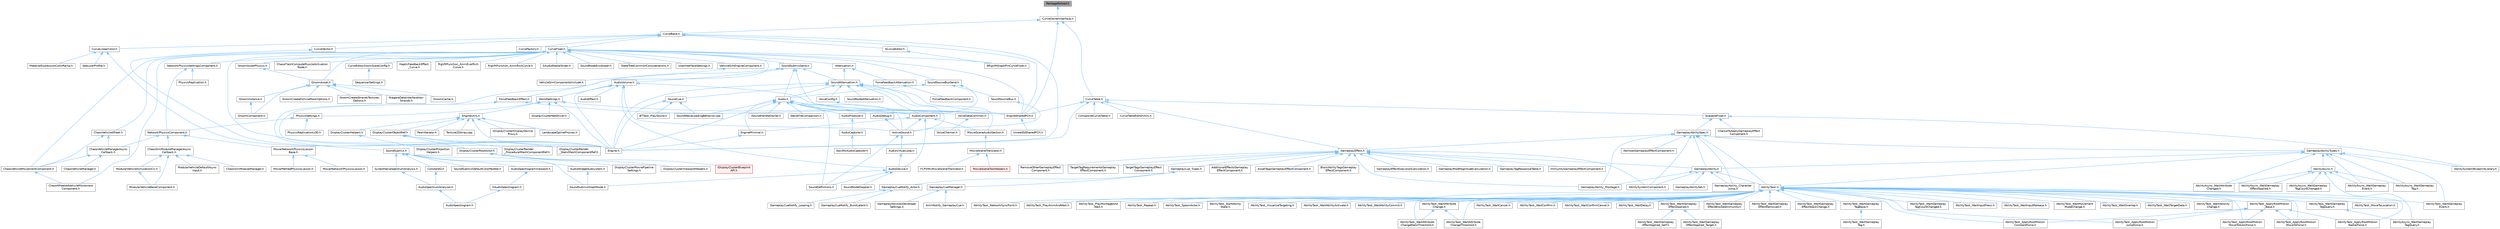 digraph "PackageReload.h"
{
 // INTERACTIVE_SVG=YES
 // LATEX_PDF_SIZE
  bgcolor="transparent";
  edge [fontname=Helvetica,fontsize=10,labelfontname=Helvetica,labelfontsize=10];
  node [fontname=Helvetica,fontsize=10,shape=box,height=0.2,width=0.4];
  Node1 [id="Node000001",label="PackageReload.h",height=0.2,width=0.4,color="gray40", fillcolor="grey60", style="filled", fontcolor="black",tooltip=" "];
  Node1 -> Node2 [id="edge1_Node000001_Node000002",dir="back",color="steelblue1",style="solid",tooltip=" "];
  Node2 [id="Node000002",label="CurveOwnerInterface.h",height=0.2,width=0.4,color="grey40", fillcolor="white", style="filled",URL="$d1/d9a/CurveOwnerInterface_8h.html",tooltip=" "];
  Node2 -> Node3 [id="edge2_Node000002_Node000003",dir="back",color="steelblue1",style="solid",tooltip=" "];
  Node3 [id="Node000003",label="CurveBase.h",height=0.2,width=0.4,color="grey40", fillcolor="white", style="filled",URL="$d0/d66/CurveBase_8h.html",tooltip=" "];
  Node3 -> Node4 [id="edge3_Node000003_Node000004",dir="back",color="steelblue1",style="solid",tooltip=" "];
  Node4 [id="Node000004",label="CurveFactory.h",height=0.2,width=0.4,color="grey40", fillcolor="white", style="filled",URL="$dd/dcf/CurveFactory_8h.html",tooltip=" "];
  Node3 -> Node5 [id="edge4_Node000003_Node000005",dir="back",color="steelblue1",style="solid",tooltip=" "];
  Node5 [id="Node000005",label="CurveFloat.h",height=0.2,width=0.4,color="grey40", fillcolor="white", style="filled",URL="$d4/d92/CurveFloat_8h.html",tooltip=" "];
  Node5 -> Node6 [id="edge5_Node000005_Node000006",dir="back",color="steelblue1",style="solid",tooltip=" "];
  Node6 [id="Node000006",label="Attenuation.h",height=0.2,width=0.4,color="grey40", fillcolor="white", style="filled",URL="$d3/d18/Attenuation_8h.html",tooltip=" "];
  Node6 -> Node7 [id="edge6_Node000006_Node000007",dir="back",color="steelblue1",style="solid",tooltip=" "];
  Node7 [id="Node000007",label="ForceFeedbackAttenuation.h",height=0.2,width=0.4,color="grey40", fillcolor="white", style="filled",URL="$db/dd6/ForceFeedbackAttenuation_8h.html",tooltip=" "];
  Node7 -> Node8 [id="edge7_Node000007_Node000008",dir="back",color="steelblue1",style="solid",tooltip=" "];
  Node8 [id="Node000008",label="ForceFeedbackComponent.h",height=0.2,width=0.4,color="grey40", fillcolor="white", style="filled",URL="$d2/db8/ForceFeedbackComponent_8h.html",tooltip=" "];
  Node6 -> Node9 [id="edge8_Node000006_Node000009",dir="back",color="steelblue1",style="solid",tooltip=" "];
  Node9 [id="Node000009",label="SoundAttenuation.h",height=0.2,width=0.4,color="grey40", fillcolor="white", style="filled",URL="$da/dec/SoundAttenuation_8h.html",tooltip=" "];
  Node9 -> Node10 [id="edge9_Node000009_Node000010",dir="back",color="steelblue1",style="solid",tooltip=" "];
  Node10 [id="Node000010",label="ActiveSound.h",height=0.2,width=0.4,color="grey40", fillcolor="white", style="filled",URL="$dc/d95/ActiveSound_8h.html",tooltip=" "];
  Node10 -> Node11 [id="edge10_Node000010_Node000011",dir="back",color="steelblue1",style="solid",tooltip=" "];
  Node11 [id="Node000011",label="AudioVirtualLoop.h",height=0.2,width=0.4,color="grey40", fillcolor="white", style="filled",URL="$d5/dde/AudioVirtualLoop_8h.html",tooltip=" "];
  Node11 -> Node12 [id="edge11_Node000011_Node000012",dir="back",color="steelblue1",style="solid",tooltip=" "];
  Node12 [id="Node000012",label="AudioDevice.h",height=0.2,width=0.4,color="grey40", fillcolor="white", style="filled",URL="$d7/ddb/AudioDevice_8h.html",tooltip=" "];
  Node12 -> Node13 [id="edge12_Node000012_Node000013",dir="back",color="steelblue1",style="solid",tooltip=" "];
  Node13 [id="Node000013",label="SoundDefinitions.h",height=0.2,width=0.4,color="grey40", fillcolor="white", style="filled",URL="$d4/da9/SoundDefinitions_8h.html",tooltip=" "];
  Node12 -> Node14 [id="edge13_Node000012_Node000014",dir="back",color="steelblue1",style="solid",tooltip=" "];
  Node14 [id="Node000014",label="SoundNodeDoppler.h",height=0.2,width=0.4,color="grey40", fillcolor="white", style="filled",URL="$d1/d51/SoundNodeDoppler_8h.html",tooltip=" "];
  Node12 -> Node15 [id="edge14_Node000012_Node000015",dir="back",color="steelblue1",style="solid",tooltip=" "];
  Node15 [id="Node000015",label="SoundSubmixGraphNode.h",height=0.2,width=0.4,color="grey40", fillcolor="white", style="filled",URL="$d5/d09/SoundSubmixGraphNode_8h.html",tooltip=" "];
  Node10 -> Node13 [id="edge15_Node000010_Node000013",dir="back",color="steelblue1",style="solid",tooltip=" "];
  Node9 -> Node16 [id="edge16_Node000009_Node000016",dir="back",color="steelblue1",style="solid",tooltip=" "];
  Node16 [id="Node000016",label="Audio.h",height=0.2,width=0.4,color="grey40", fillcolor="white", style="filled",URL="$d8/daa/Audio_8h.html",tooltip=" "];
  Node16 -> Node10 [id="edge17_Node000016_Node000010",dir="back",color="steelblue1",style="solid",tooltip=" "];
  Node16 -> Node17 [id="edge18_Node000016_Node000017",dir="back",color="steelblue1",style="solid",tooltip=" "];
  Node17 [id="Node000017",label="AudioComponent.h",height=0.2,width=0.4,color="grey40", fillcolor="white", style="filled",URL="$d6/d67/AudioComponent_8h.html",tooltip=" "];
  Node17 -> Node10 [id="edge19_Node000017_Node000010",dir="back",color="steelblue1",style="solid",tooltip=" "];
  Node17 -> Node12 [id="edge20_Node000017_Node000012",dir="back",color="steelblue1",style="solid",tooltip=" "];
  Node17 -> Node18 [id="edge21_Node000017_Node000018",dir="back",color="steelblue1",style="solid",tooltip=" "];
  Node18 [id="Node000018",label="EngineMinimal.h",height=0.2,width=0.4,color="grey40", fillcolor="white", style="filled",URL="$d0/d2c/EngineMinimal_8h.html",tooltip=" "];
  Node18 -> Node19 [id="edge22_Node000018_Node000019",dir="back",color="steelblue1",style="solid",tooltip=" "];
  Node19 [id="Node000019",label="Engine.h",height=0.2,width=0.4,color="grey40", fillcolor="white", style="filled",URL="$d1/d34/Public_2Engine_8h.html",tooltip=" "];
  Node17 -> Node20 [id="edge23_Node000017_Node000020",dir="back",color="steelblue1",style="solid",tooltip=" "];
  Node20 [id="Node000020",label="MovieSceneAudioSection.h",height=0.2,width=0.4,color="grey40", fillcolor="white", style="filled",URL="$da/d5f/MovieSceneAudioSection_8h.html",tooltip=" "];
  Node20 -> Node21 [id="edge24_Node000020_Node000021",dir="back",color="steelblue1",style="solid",tooltip=" "];
  Node21 [id="Node000021",label="MovieSceneTranslator.h",height=0.2,width=0.4,color="grey40", fillcolor="white", style="filled",URL="$d2/d49/MovieSceneTranslator_8h.html",tooltip=" "];
  Node21 -> Node22 [id="edge25_Node000021_Node000022",dir="back",color="steelblue1",style="solid",tooltip=" "];
  Node22 [id="Node000022",label="FCPXMLMovieSceneTranslator.h",height=0.2,width=0.4,color="grey40", fillcolor="white", style="filled",URL="$d2/d93/FCPXMLMovieSceneTranslator_8h.html",tooltip=" "];
  Node21 -> Node23 [id="edge26_Node000021_Node000023",dir="back",color="steelblue1",style="solid",tooltip=" "];
  Node23 [id="Node000023",label="MovieSceneToolHelpers.h",height=0.2,width=0.4,color="red", fillcolor="#FFF0F0", style="filled",URL="$d4/d0e/MovieSceneToolHelpers_8h.html",tooltip=" "];
  Node16 -> Node28 [id="edge27_Node000016_Node000028",dir="back",color="steelblue1",style="solid",tooltip=" "];
  Node28 [id="Node000028",label="AudioDebug.h",height=0.2,width=0.4,color="grey40", fillcolor="white", style="filled",URL="$d2/dbd/AudioDebug_8h.html",tooltip=" "];
  Node28 -> Node10 [id="edge28_Node000028_Node000010",dir="back",color="steelblue1",style="solid",tooltip=" "];
  Node16 -> Node29 [id="edge29_Node000016_Node000029",dir="back",color="steelblue1",style="solid",tooltip=" "];
  Node29 [id="Node000029",label="AudioProducer.h",height=0.2,width=0.4,color="grey40", fillcolor="white", style="filled",URL="$d5/d00/AudioProducer_8h.html",tooltip=" "];
  Node29 -> Node30 [id="edge30_Node000029_Node000030",dir="back",color="steelblue1",style="solid",tooltip=" "];
  Node30 [id="Node000030",label="AudioCapturer.h",height=0.2,width=0.4,color="grey40", fillcolor="white", style="filled",URL="$db/dac/AudioCapturer_8h.html",tooltip=" "];
  Node30 -> Node31 [id="edge31_Node000030_Node000031",dir="back",color="steelblue1",style="solid",tooltip=" "];
  Node31 [id="Node000031",label="EpicRtcAudioCapturer.h",height=0.2,width=0.4,color="grey40", fillcolor="white", style="filled",URL="$dd/dbf/EpicRtcAudioCapturer_8h.html",tooltip=" "];
  Node16 -> Node19 [id="edge32_Node000016_Node000019",dir="back",color="steelblue1",style="solid",tooltip=" "];
  Node16 -> Node18 [id="edge33_Node000016_Node000018",dir="back",color="steelblue1",style="solid",tooltip=" "];
  Node16 -> Node32 [id="edge34_Node000016_Node000032",dir="back",color="steelblue1",style="solid",tooltip=" "];
  Node32 [id="Node000032",label="EngineSharedPCH.h",height=0.2,width=0.4,color="grey40", fillcolor="white", style="filled",URL="$dc/dbb/EngineSharedPCH_8h.html",tooltip=" "];
  Node32 -> Node33 [id="edge35_Node000032_Node000033",dir="back",color="steelblue1",style="solid",tooltip=" "];
  Node33 [id="Node000033",label="UnrealEdSharedPCH.h",height=0.2,width=0.4,color="grey40", fillcolor="white", style="filled",URL="$d1/de6/UnrealEdSharedPCH_8h.html",tooltip=" "];
  Node16 -> Node34 [id="edge36_Node000016_Node000034",dir="back",color="steelblue1",style="solid",tooltip=" "];
  Node34 [id="Node000034",label="ISoundHandleOwner.h",height=0.2,width=0.4,color="grey40", fillcolor="white", style="filled",URL="$d5/db5/ISoundHandleOwner_8h.html",tooltip=" "];
  Node16 -> Node13 [id="edge37_Node000016_Node000013",dir="back",color="steelblue1",style="solid",tooltip=" "];
  Node16 -> Node35 [id="edge38_Node000016_Node000035",dir="back",color="steelblue1",style="solid",tooltip=" "];
  Node35 [id="Node000035",label="SoundWaveLoadingBehavior.cpp",height=0.2,width=0.4,color="grey40", fillcolor="white", style="filled",URL="$d7/d95/SoundWaveLoadingBehavior_8cpp.html",tooltip=" "];
  Node16 -> Node36 [id="edge39_Node000016_Node000036",dir="back",color="steelblue1",style="solid",tooltip=" "];
  Node36 [id="Node000036",label="WaveFileComparison.h",height=0.2,width=0.4,color="grey40", fillcolor="white", style="filled",URL="$d7/dcb/WaveFileComparison_8h.html",tooltip=" "];
  Node9 -> Node17 [id="edge40_Node000009_Node000017",dir="back",color="steelblue1",style="solid",tooltip=" "];
  Node9 -> Node19 [id="edge41_Node000009_Node000019",dir="back",color="steelblue1",style="solid",tooltip=" "];
  Node9 -> Node32 [id="edge42_Node000009_Node000032",dir="back",color="steelblue1",style="solid",tooltip=" "];
  Node9 -> Node20 [id="edge43_Node000009_Node000020",dir="back",color="steelblue1",style="solid",tooltip=" "];
  Node9 -> Node37 [id="edge44_Node000009_Node000037",dir="back",color="steelblue1",style="solid",tooltip=" "];
  Node37 [id="Node000037",label="SoundCue.h",height=0.2,width=0.4,color="grey40", fillcolor="white", style="filled",URL="$d8/d0b/SoundCue_8h.html",tooltip=" "];
  Node37 -> Node38 [id="edge45_Node000037_Node000038",dir="back",color="steelblue1",style="solid",tooltip=" "];
  Node38 [id="Node000038",label="BTTask_PlaySound.h",height=0.2,width=0.4,color="grey40", fillcolor="white", style="filled",URL="$d8/d54/BTTask__PlaySound_8h.html",tooltip=" "];
  Node37 -> Node19 [id="edge46_Node000037_Node000019",dir="back",color="steelblue1",style="solid",tooltip=" "];
  Node37 -> Node35 [id="edge47_Node000037_Node000035",dir="back",color="steelblue1",style="solid",tooltip=" "];
  Node9 -> Node39 [id="edge48_Node000009_Node000039",dir="back",color="steelblue1",style="solid",tooltip=" "];
  Node39 [id="Node000039",label="SoundNodeAttenuation.h",height=0.2,width=0.4,color="grey40", fillcolor="white", style="filled",URL="$d0/d9d/SoundNodeAttenuation_8h.html",tooltip=" "];
  Node9 -> Node40 [id="edge49_Node000009_Node000040",dir="back",color="steelblue1",style="solid",tooltip=" "];
  Node40 [id="Node000040",label="VoiceConfig.h",height=0.2,width=0.4,color="grey40", fillcolor="white", style="filled",URL="$d4/dbb/VoiceConfig_8h.html",tooltip=" "];
  Node40 -> Node41 [id="edge50_Node000040_Node000041",dir="back",color="steelblue1",style="solid",tooltip=" "];
  Node41 [id="Node000041",label="VoiceDataCommon.h",height=0.2,width=0.4,color="grey40", fillcolor="white", style="filled",URL="$d0/d91/VoiceDataCommon_8h.html",tooltip=" "];
  Node41 -> Node42 [id="edge51_Node000041_Node000042",dir="back",color="steelblue1",style="solid",tooltip=" "];
  Node42 [id="Node000042",label="VoiceChannel.h",height=0.2,width=0.4,color="grey40", fillcolor="white", style="filled",URL="$d0/da3/VoiceChannel_8h.html",tooltip=" "];
  Node5 -> Node43 [id="edge52_Node000005_Node000043",dir="back",color="steelblue1",style="solid",tooltip=" "];
  Node43 [id="Node000043",label="ChaosFleshComputeMuscleActivation\lNode.h",height=0.2,width=0.4,color="grey40", fillcolor="white", style="filled",URL="$d2/d03/ChaosFleshComputeMuscleActivationNode_8h.html",tooltip=" "];
  Node5 -> Node44 [id="edge53_Node000005_Node000044",dir="back",color="steelblue1",style="solid",tooltip=" "];
  Node44 [id="Node000044",label="ChaosVehicleMovementComponent.h",height=0.2,width=0.4,color="grey40", fillcolor="white", style="filled",URL="$dc/dfc/ChaosVehicleMovementComponent_8h.html",tooltip=" "];
  Node44 -> Node45 [id="edge54_Node000044_Node000045",dir="back",color="steelblue1",style="solid",tooltip=" "];
  Node45 [id="Node000045",label="ChaosWheeledVehicleMovement\lComponent.h",height=0.2,width=0.4,color="grey40", fillcolor="white", style="filled",URL="$dc/d77/ChaosWheeledVehicleMovementComponent_8h.html",tooltip=" "];
  Node5 -> Node46 [id="edge55_Node000005_Node000046",dir="back",color="steelblue1",style="solid",tooltip=" "];
  Node46 [id="Node000046",label="ChaosVehicleWheel.h",height=0.2,width=0.4,color="grey40", fillcolor="white", style="filled",URL="$d6/d06/ChaosVehicleWheel_8h.html",tooltip=" "];
  Node46 -> Node47 [id="edge56_Node000046_Node000047",dir="back",color="steelblue1",style="solid",tooltip=" "];
  Node47 [id="Node000047",label="ChaosVehicleManagerAsync\lCallback.h",height=0.2,width=0.4,color="grey40", fillcolor="white", style="filled",URL="$d4/dea/ChaosVehicleManagerAsyncCallback_8h.html",tooltip=" "];
  Node47 -> Node48 [id="edge57_Node000047_Node000048",dir="back",color="steelblue1",style="solid",tooltip=" "];
  Node48 [id="Node000048",label="ChaosVehicleManager.h",height=0.2,width=0.4,color="grey40", fillcolor="white", style="filled",URL="$d3/d70/ChaosVehicleManager_8h.html",tooltip=" "];
  Node47 -> Node44 [id="edge58_Node000047_Node000044",dir="back",color="steelblue1",style="solid",tooltip=" "];
  Node46 -> Node44 [id="edge59_Node000046_Node000044",dir="back",color="steelblue1",style="solid",tooltip=" "];
  Node5 -> Node45 [id="edge60_Node000005_Node000045",dir="back",color="steelblue1",style="solid",tooltip=" "];
  Node5 -> Node49 [id="edge61_Node000005_Node000049",dir="back",color="steelblue1",style="solid",tooltip=" "];
  Node49 [id="Node000049",label="CurveEditorZoomScaleConfig.h",height=0.2,width=0.4,color="grey40", fillcolor="white", style="filled",URL="$de/de1/CurveEditorZoomScaleConfig_8h.html",tooltip=" "];
  Node49 -> Node50 [id="edge62_Node000049_Node000050",dir="back",color="steelblue1",style="solid",tooltip=" "];
  Node50 [id="Node000050",label="SequencerSettings.h",height=0.2,width=0.4,color="grey40", fillcolor="white", style="filled",URL="$d1/d46/SequencerSettings_8h.html",tooltip=" "];
  Node5 -> Node19 [id="edge63_Node000005_Node000019",dir="back",color="steelblue1",style="solid",tooltip=" "];
  Node5 -> Node32 [id="edge64_Node000005_Node000032",dir="back",color="steelblue1",style="solid",tooltip=" "];
  Node5 -> Node51 [id="edge65_Node000005_Node000051",dir="back",color="steelblue1",style="solid",tooltip=" "];
  Node51 [id="Node000051",label="ForceFeedbackEffect.h",height=0.2,width=0.4,color="grey40", fillcolor="white", style="filled",URL="$d8/d28/ForceFeedbackEffect_8h.html",tooltip=" "];
  Node51 -> Node19 [id="edge66_Node000051_Node000019",dir="back",color="steelblue1",style="solid",tooltip=" "];
  Node51 -> Node32 [id="edge67_Node000051_Node000032",dir="back",color="steelblue1",style="solid",tooltip=" "];
  Node5 -> Node52 [id="edge68_Node000005_Node000052",dir="back",color="steelblue1",style="solid",tooltip=" "];
  Node52 [id="Node000052",label="GroomAsset.h",height=0.2,width=0.4,color="grey40", fillcolor="white", style="filled",URL="$d8/df1/GroomAsset_8h.html",tooltip=" "];
  Node52 -> Node53 [id="edge69_Node000052_Node000053",dir="back",color="steelblue1",style="solid",tooltip=" "];
  Node53 [id="Node000053",label="GroomCache.h",height=0.2,width=0.4,color="grey40", fillcolor="white", style="filled",URL="$d7/d6e/GroomCache_8h.html",tooltip=" "];
  Node52 -> Node54 [id="edge70_Node000052_Node000054",dir="back",color="steelblue1",style="solid",tooltip=" "];
  Node54 [id="Node000054",label="GroomComponent.h",height=0.2,width=0.4,color="grey40", fillcolor="white", style="filled",URL="$de/d2e/GroomComponent_8h.html",tooltip=" "];
  Node52 -> Node55 [id="edge71_Node000052_Node000055",dir="back",color="steelblue1",style="solid",tooltip=" "];
  Node55 [id="Node000055",label="GroomCreateFollicleMaskOptions.h",height=0.2,width=0.4,color="grey40", fillcolor="white", style="filled",URL="$d7/d8b/GroomCreateFollicleMaskOptions_8h.html",tooltip=" "];
  Node52 -> Node56 [id="edge72_Node000052_Node000056",dir="back",color="steelblue1",style="solid",tooltip=" "];
  Node56 [id="Node000056",label="GroomCreateStrandsTextures\lOptions.h",height=0.2,width=0.4,color="grey40", fillcolor="white", style="filled",URL="$da/dfc/GroomCreateStrandsTexturesOptions_8h.html",tooltip=" "];
  Node52 -> Node57 [id="edge73_Node000052_Node000057",dir="back",color="steelblue1",style="solid",tooltip=" "];
  Node57 [id="Node000057",label="GroomInstance.h",height=0.2,width=0.4,color="grey40", fillcolor="white", style="filled",URL="$dd/d47/GroomInstance_8h.html",tooltip=" "];
  Node57 -> Node54 [id="edge74_Node000057_Node000054",dir="back",color="steelblue1",style="solid",tooltip=" "];
  Node52 -> Node58 [id="edge75_Node000052_Node000058",dir="back",color="steelblue1",style="solid",tooltip=" "];
  Node58 [id="Node000058",label="NiagaraDataInterfaceHair\lStrands.h",height=0.2,width=0.4,color="grey40", fillcolor="white", style="filled",URL="$da/dd2/NiagaraDataInterfaceHairStrands_8h.html",tooltip=" "];
  Node5 -> Node59 [id="edge76_Node000005_Node000059",dir="back",color="steelblue1",style="solid",tooltip=" "];
  Node59 [id="Node000059",label="GroomAssetPhysics.h",height=0.2,width=0.4,color="grey40", fillcolor="white", style="filled",URL="$df/dcf/GroomAssetPhysics_8h.html",tooltip=" "];
  Node59 -> Node52 [id="edge77_Node000059_Node000052",dir="back",color="steelblue1",style="solid",tooltip=" "];
  Node5 -> Node60 [id="edge78_Node000005_Node000060",dir="back",color="steelblue1",style="solid",tooltip=" "];
  Node60 [id="Node000060",label="HapticFeedbackEffect\l_Curve.h",height=0.2,width=0.4,color="grey40", fillcolor="white", style="filled",URL="$dd/d2d/HapticFeedbackEffect__Curve_8h.html",tooltip=" "];
  Node5 -> Node61 [id="edge79_Node000005_Node000061",dir="back",color="steelblue1",style="solid",tooltip=" "];
  Node61 [id="Node000061",label="NetworkPhysicsSettingsComponent.h",height=0.2,width=0.4,color="grey40", fillcolor="white", style="filled",URL="$dc/dea/NetworkPhysicsSettingsComponent_8h.html",tooltip=" "];
  Node61 -> Node62 [id="edge80_Node000061_Node000062",dir="back",color="steelblue1",style="solid",tooltip=" "];
  Node62 [id="Node000062",label="NetworkPhysicsComponent.h",height=0.2,width=0.4,color="grey40", fillcolor="white", style="filled",URL="$d5/dcb/NetworkPhysicsComponent_8h.html",tooltip=" "];
  Node62 -> Node63 [id="edge81_Node000062_Node000063",dir="back",color="steelblue1",style="solid",tooltip=" "];
  Node63 [id="Node000063",label="ChaosSimModuleManagerAsync\lCallback.h",height=0.2,width=0.4,color="grey40", fillcolor="white", style="filled",URL="$d7/dd0/ChaosSimModuleManagerAsyncCallback_8h.html",tooltip=" "];
  Node63 -> Node64 [id="edge82_Node000063_Node000064",dir="back",color="steelblue1",style="solid",tooltip=" "];
  Node64 [id="Node000064",label="ChaosSimModuleManager.h",height=0.2,width=0.4,color="grey40", fillcolor="white", style="filled",URL="$d7/dd1/ChaosSimModuleManager_8h.html",tooltip=" "];
  Node63 -> Node65 [id="edge83_Node000063_Node000065",dir="back",color="steelblue1",style="solid",tooltip=" "];
  Node65 [id="Node000065",label="ModularVehicleBaseComponent.h",height=0.2,width=0.4,color="grey40", fillcolor="white", style="filled",URL="$d3/dc7/ModularVehicleBaseComponent_8h.html",tooltip=" "];
  Node63 -> Node66 [id="edge84_Node000063_Node000066",dir="back",color="steelblue1",style="solid",tooltip=" "];
  Node66 [id="Node000066",label="ModularVehicleDefaultAsync\lInput.h",height=0.2,width=0.4,color="grey40", fillcolor="white", style="filled",URL="$d5/df8/ModularVehicleDefaultAsyncInput_8h.html",tooltip=" "];
  Node63 -> Node67 [id="edge85_Node000063_Node000067",dir="back",color="steelblue1",style="solid",tooltip=" "];
  Node67 [id="Node000067",label="ModularVehicleSimulationCU.h",height=0.2,width=0.4,color="grey40", fillcolor="white", style="filled",URL="$d8/d61/ModularVehicleSimulationCU_8h.html",tooltip=" "];
  Node67 -> Node65 [id="edge86_Node000067_Node000065",dir="back",color="steelblue1",style="solid",tooltip=" "];
  Node62 -> Node47 [id="edge87_Node000062_Node000047",dir="back",color="steelblue1",style="solid",tooltip=" "];
  Node62 -> Node68 [id="edge88_Node000062_Node000068",dir="back",color="steelblue1",style="solid",tooltip=" "];
  Node68 [id="Node000068",label="MoverNetworkPhysicsLiaison\lBase.h",height=0.2,width=0.4,color="grey40", fillcolor="white", style="filled",URL="$d6/d54/MoverNetworkPhysicsLiaisonBase_8h.html",tooltip=" "];
  Node68 -> Node69 [id="edge89_Node000068_Node000069",dir="back",color="steelblue1",style="solid",tooltip=" "];
  Node69 [id="Node000069",label="MoverNetworkPhysicsLiaison.h",height=0.2,width=0.4,color="grey40", fillcolor="white", style="filled",URL="$d7/d6a/MoverNetworkPhysicsLiaison_8h.html",tooltip=" "];
  Node68 -> Node70 [id="edge90_Node000068_Node000070",dir="back",color="steelblue1",style="solid",tooltip=" "];
  Node70 [id="Node000070",label="MoverPathedPhysicsLiaison.h",height=0.2,width=0.4,color="grey40", fillcolor="white", style="filled",URL="$d8/d2d/MoverPathedPhysicsLiaison_8h.html",tooltip=" "];
  Node61 -> Node71 [id="edge91_Node000061_Node000071",dir="back",color="steelblue1",style="solid",tooltip=" "];
  Node71 [id="Node000071",label="PhysicsReplication.h",height=0.2,width=0.4,color="grey40", fillcolor="white", style="filled",URL="$dc/d56/PhysicsReplication_8h.html",tooltip=" "];
  Node5 -> Node72 [id="edge92_Node000005_Node000072",dir="back",color="steelblue1",style="solid",tooltip=" "];
  Node72 [id="Node000072",label="RigVMFunction_AnimEvalRich\lCurve.h",height=0.2,width=0.4,color="grey40", fillcolor="white", style="filled",URL="$d6/daa/RigVMFunction__AnimEvalRichCurve_8h.html",tooltip=" "];
  Node5 -> Node73 [id="edge93_Node000005_Node000073",dir="back",color="steelblue1",style="solid",tooltip=" "];
  Node73 [id="Node000073",label="RigVMFunction_AnimRichCurve.h",height=0.2,width=0.4,color="grey40", fillcolor="white", style="filled",URL="$de/dde/RigVMFunction__AnimRichCurve_8h.html",tooltip=" "];
  Node5 -> Node74 [id="edge94_Node000005_Node000074",dir="back",color="steelblue1",style="solid",tooltip=" "];
  Node74 [id="Node000074",label="SAudioRadialSlider.h",height=0.2,width=0.4,color="grey40", fillcolor="white", style="filled",URL="$dd/d5f/SAudioRadialSlider_8h.html",tooltip=" "];
  Node5 -> Node75 [id="edge95_Node000005_Node000075",dir="back",color="steelblue1",style="solid",tooltip=" "];
  Node75 [id="Node000075",label="SRigVMGraphPinCurveFloat.h",height=0.2,width=0.4,color="grey40", fillcolor="white", style="filled",URL="$d3/d13/SRigVMGraphPinCurveFloat_8h.html",tooltip=" "];
  Node5 -> Node76 [id="edge96_Node000005_Node000076",dir="back",color="steelblue1",style="solid",tooltip=" "];
  Node76 [id="Node000076",label="SoundNodeEnveloper.h",height=0.2,width=0.4,color="grey40", fillcolor="white", style="filled",URL="$d8/db7/SoundNodeEnveloper_8h.html",tooltip=" "];
  Node5 -> Node77 [id="edge97_Node000005_Node000077",dir="back",color="steelblue1",style="solid",tooltip=" "];
  Node77 [id="Node000077",label="SoundSourceBusSend.h",height=0.2,width=0.4,color="grey40", fillcolor="white", style="filled",URL="$d4/d47/SoundSourceBusSend_8h.html",tooltip=" "];
  Node77 -> Node16 [id="edge98_Node000077_Node000016",dir="back",color="steelblue1",style="solid",tooltip=" "];
  Node77 -> Node17 [id="edge99_Node000077_Node000017",dir="back",color="steelblue1",style="solid",tooltip=" "];
  Node77 -> Node78 [id="edge100_Node000077_Node000078",dir="back",color="steelblue1",style="solid",tooltip=" "];
  Node78 [id="Node000078",label="SoundSourceBus.h",height=0.2,width=0.4,color="grey40", fillcolor="white", style="filled",URL="$d3/d51/SoundSourceBus_8h.html",tooltip=" "];
  Node78 -> Node10 [id="edge101_Node000078_Node000010",dir="back",color="steelblue1",style="solid",tooltip=" "];
  Node5 -> Node79 [id="edge102_Node000005_Node000079",dir="back",color="steelblue1",style="solid",tooltip=" "];
  Node79 [id="Node000079",label="SoundSubmixSend.h",height=0.2,width=0.4,color="grey40", fillcolor="white", style="filled",URL="$d9/dd5/SoundSubmixSend_8h.html",tooltip=" "];
  Node79 -> Node16 [id="edge103_Node000079_Node000016",dir="back",color="steelblue1",style="solid",tooltip=" "];
  Node79 -> Node17 [id="edge104_Node000079_Node000017",dir="back",color="steelblue1",style="solid",tooltip=" "];
  Node79 -> Node80 [id="edge105_Node000079_Node000080",dir="back",color="steelblue1",style="solid",tooltip=" "];
  Node80 [id="Node000080",label="AudioVolume.h",height=0.2,width=0.4,color="grey40", fillcolor="white", style="filled",URL="$dd/dbb/AudioVolume_8h.html",tooltip=" "];
  Node80 -> Node10 [id="edge106_Node000080_Node000010",dir="back",color="steelblue1",style="solid",tooltip=" "];
  Node80 -> Node12 [id="edge107_Node000080_Node000012",dir="back",color="steelblue1",style="solid",tooltip=" "];
  Node80 -> Node81 [id="edge108_Node000080_Node000081",dir="back",color="steelblue1",style="solid",tooltip=" "];
  Node81 [id="Node000081",label="AudioEffect.h",height=0.2,width=0.4,color="grey40", fillcolor="white", style="filled",URL="$d3/da8/AudioEffect_8h.html",tooltip=" "];
  Node80 -> Node19 [id="edge109_Node000080_Node000019",dir="back",color="steelblue1",style="solid",tooltip=" "];
  Node80 -> Node32 [id="edge110_Node000080_Node000032",dir="back",color="steelblue1",style="solid",tooltip=" "];
  Node80 -> Node82 [id="edge111_Node000080_Node000082",dir="back",color="steelblue1",style="solid",tooltip=" "];
  Node82 [id="Node000082",label="WorldSettings.h",height=0.2,width=0.4,color="grey40", fillcolor="white", style="filled",URL="$dd/d74/WorldSettings_8h.html",tooltip=" "];
  Node82 -> Node83 [id="edge112_Node000082_Node000083",dir="back",color="steelblue1",style="solid",tooltip=" "];
  Node83 [id="Node000083",label="DisplayClusterNetDriver.h",height=0.2,width=0.4,color="grey40", fillcolor="white", style="filled",URL="$db/de1/DisplayClusterNetDriver_8h.html",tooltip=" "];
  Node82 -> Node19 [id="edge113_Node000082_Node000019",dir="back",color="steelblue1",style="solid",tooltip=" "];
  Node82 -> Node32 [id="edge114_Node000082_Node000032",dir="back",color="steelblue1",style="solid",tooltip=" "];
  Node82 -> Node84 [id="edge115_Node000082_Node000084",dir="back",color="steelblue1",style="solid",tooltip=" "];
  Node84 [id="Node000084",label="EngineUtils.h",height=0.2,width=0.4,color="grey40", fillcolor="white", style="filled",URL="$d4/d61/EngineUtils_8h.html",tooltip=" "];
  Node84 -> Node85 [id="edge116_Node000084_Node000085",dir="back",color="steelblue1",style="solid",tooltip=" "];
  Node85 [id="Node000085",label="DisplayClusterHelpers.h",height=0.2,width=0.4,color="grey40", fillcolor="white", style="filled",URL="$da/dda/DisplayClusterHelpers_8h.html",tooltip=" "];
  Node85 -> Node86 [id="edge117_Node000085_Node000086",dir="back",color="steelblue1",style="solid",tooltip=" "];
  Node86 [id="Node000086",label="DisplayClusterProjection\lHelpers.h",height=0.2,width=0.4,color="grey40", fillcolor="white", style="filled",URL="$df/d0b/DisplayClusterProjectionHelpers_8h.html",tooltip=" "];
  Node84 -> Node87 [id="edge118_Node000084_Node000087",dir="back",color="steelblue1",style="solid",tooltip=" "];
  Node87 [id="Node000087",label="DisplayClusterObjectRef.h",height=0.2,width=0.4,color="grey40", fillcolor="white", style="filled",URL="$d9/d87/DisplayClusterObjectRef_8h.html",tooltip=" "];
  Node87 -> Node88 [id="edge119_Node000087_Node000088",dir="back",color="steelblue1",style="solid",tooltip=" "];
  Node88 [id="Node000088",label="DisplayClusterRender\l_ProceduralMeshComponentRef.h",height=0.2,width=0.4,color="grey40", fillcolor="white", style="filled",URL="$da/dbe/DisplayClusterRender__ProceduralMeshComponentRef_8h.html",tooltip=" "];
  Node87 -> Node89 [id="edge120_Node000087_Node000089",dir="back",color="steelblue1",style="solid",tooltip=" "];
  Node89 [id="Node000089",label="DisplayClusterRender\l_StaticMeshComponentRef.h",height=0.2,width=0.4,color="grey40", fillcolor="white", style="filled",URL="$dd/d84/DisplayClusterRender__StaticMeshComponentRef_8h.html",tooltip=" "];
  Node87 -> Node90 [id="edge121_Node000087_Node000090",dir="back",color="steelblue1",style="solid",tooltip=" "];
  Node90 [id="Node000090",label="DisplayClusterRootActor.h",height=0.2,width=0.4,color="grey40", fillcolor="white", style="filled",URL="$d0/d41/DisplayClusterRootActor_8h.html",tooltip=" "];
  Node90 -> Node91 [id="edge122_Node000090_Node000091",dir="back",color="steelblue1",style="solid",tooltip=" "];
  Node91 [id="Node000091",label="DisplayClusterMoviePipeline\lSettings.h",height=0.2,width=0.4,color="grey40", fillcolor="white", style="filled",URL="$d7/d56/DisplayClusterMoviePipelineSettings_8h.html",tooltip=" "];
  Node90 -> Node92 [id="edge123_Node000090_Node000092",dir="back",color="steelblue1",style="solid",tooltip=" "];
  Node92 [id="Node000092",label="DisplayClusterViewportHelpers.h",height=0.2,width=0.4,color="grey40", fillcolor="white", style="filled",URL="$d6/d8b/DisplayClusterViewportHelpers_8h.html",tooltip=" "];
  Node90 -> Node93 [id="edge124_Node000090_Node000093",dir="back",color="steelblue1",style="solid",tooltip=" "];
  Node93 [id="Node000093",label="IDisplayClusterBlueprint\lAPI.h",height=0.2,width=0.4,color="red", fillcolor="#FFF0F0", style="filled",URL="$d6/dd6/IDisplayClusterBlueprintAPI_8h.html",tooltip=" "];
  Node84 -> Node19 [id="edge125_Node000084_Node000019",dir="back",color="steelblue1",style="solid",tooltip=" "];
  Node84 -> Node95 [id="edge126_Node000084_Node000095",dir="back",color="steelblue1",style="solid",tooltip=" "];
  Node95 [id="Node000095",label="IDisplayClusterDisplayDevice\lProxy.h",height=0.2,width=0.4,color="grey40", fillcolor="white", style="filled",URL="$dd/d48/IDisplayClusterDisplayDeviceProxy_8h.html",tooltip=" "];
  Node84 -> Node96 [id="edge127_Node000084_Node000096",dir="back",color="steelblue1",style="solid",tooltip=" "];
  Node96 [id="Node000096",label="LandscapeSplineProxies.h",height=0.2,width=0.4,color="grey40", fillcolor="white", style="filled",URL="$d6/d6f/LandscapeSplineProxies_8h.html",tooltip=" "];
  Node84 -> Node97 [id="edge128_Node000084_Node000097",dir="back",color="steelblue1",style="solid",tooltip=" "];
  Node97 [id="Node000097",label="PawnIterator.h",height=0.2,width=0.4,color="grey40", fillcolor="white", style="filled",URL="$d3/d9c/PawnIterator_8h.html",tooltip=" "];
  Node84 -> Node98 [id="edge129_Node000084_Node000098",dir="back",color="steelblue1",style="solid",tooltip=" "];
  Node98 [id="Node000098",label="Texture2DArray.cpp",height=0.2,width=0.4,color="grey40", fillcolor="white", style="filled",URL="$d7/d13/Texture2DArray_8cpp.html",tooltip=" "];
  Node82 -> Node99 [id="edge130_Node000082_Node000099",dir="back",color="steelblue1",style="solid",tooltip=" "];
  Node99 [id="Node000099",label="PhysicsSettings.h",height=0.2,width=0.4,color="grey40", fillcolor="white", style="filled",URL="$d7/db9/PhysicsSettings_8h.html",tooltip=" "];
  Node99 -> Node62 [id="edge131_Node000099_Node000062",dir="back",color="steelblue1",style="solid",tooltip=" "];
  Node99 -> Node100 [id="edge132_Node000099_Node000100",dir="back",color="steelblue1",style="solid",tooltip=" "];
  Node100 [id="Node000100",label="PhysicsReplicationLOD.h",height=0.2,width=0.4,color="grey40", fillcolor="white", style="filled",URL="$de/de0/PhysicsReplicationLOD_8h.html",tooltip=" "];
  Node79 -> Node9 [id="edge133_Node000079_Node000009",dir="back",color="steelblue1",style="solid",tooltip=" "];
  Node79 -> Node101 [id="edge134_Node000079_Node000101",dir="back",color="steelblue1",style="solid",tooltip=" "];
  Node101 [id="Node000101",label="SoundSubmix.h",height=0.2,width=0.4,color="grey40", fillcolor="white", style="filled",URL="$d9/db4/SoundSubmix_8h.html",tooltip=" "];
  Node101 -> Node102 [id="edge135_Node000101_Node000102",dir="back",color="steelblue1",style="solid",tooltip=" "];
  Node102 [id="Node000102",label="AudioSpectrogramViewport.h",height=0.2,width=0.4,color="grey40", fillcolor="white", style="filled",URL="$d9/d19/AudioSpectrogramViewport_8h.html",tooltip=" "];
  Node102 -> Node103 [id="edge136_Node000102_Node000103",dir="back",color="steelblue1",style="solid",tooltip=" "];
  Node103 [id="Node000103",label="SAudioSpectrogram.h",height=0.2,width=0.4,color="grey40", fillcolor="white", style="filled",URL="$dc/de0/SAudioSpectrogram_8h.html",tooltip=" "];
  Node103 -> Node104 [id="edge137_Node000103_Node000104",dir="back",color="steelblue1",style="solid",tooltip=" "];
  Node104 [id="Node000104",label="AudioSpectrogram.h",height=0.2,width=0.4,color="grey40", fillcolor="white", style="filled",URL="$de/d47/AudioSpectrogram_8h.html",tooltip=" "];
  Node101 -> Node105 [id="edge138_Node000101_Node000105",dir="back",color="steelblue1",style="solid",tooltip=" "];
  Node105 [id="Node000105",label="AudioWidgetSubsystem.h",height=0.2,width=0.4,color="grey40", fillcolor="white", style="filled",URL="$de/d1b/AudioWidgetSubsystem_8h.html",tooltip=" "];
  Node105 -> Node15 [id="edge139_Node000105_Node000015",dir="back",color="steelblue1",style="solid",tooltip=" "];
  Node101 -> Node106 [id="edge140_Node000101_Node000106",dir="back",color="steelblue1",style="solid",tooltip=" "];
  Node106 [id="Node000106",label="ConstantQ.h",height=0.2,width=0.4,color="grey40", fillcolor="white", style="filled",URL="$de/d9f/ConstantQ_8h.html",tooltip=" "];
  Node106 -> Node107 [id="edge141_Node000106_Node000107",dir="back",color="steelblue1",style="solid",tooltip=" "];
  Node107 [id="Node000107",label="AudioSpectrumAnalyzer.h",height=0.2,width=0.4,color="grey40", fillcolor="white", style="filled",URL="$de/dae/AudioSpectrumAnalyzer_8h.html",tooltip=" "];
  Node107 -> Node104 [id="edge142_Node000107_Node000104",dir="back",color="steelblue1",style="solid",tooltip=" "];
  Node101 -> Node108 [id="edge143_Node000101_Node000108",dir="back",color="steelblue1",style="solid",tooltip=" "];
  Node108 [id="Node000108",label="SoundSubmixDefaultColorPalette.h",height=0.2,width=0.4,color="grey40", fillcolor="white", style="filled",URL="$d0/df9/SoundSubmixDefaultColorPalette_8h.html",tooltip=" "];
  Node101 -> Node15 [id="edge144_Node000101_Node000015",dir="back",color="steelblue1",style="solid",tooltip=" "];
  Node101 -> Node109 [id="edge145_Node000101_Node000109",dir="back",color="steelblue1",style="solid",tooltip=" "];
  Node109 [id="Node000109",label="SynesthesiaSpectrumAnalysis.h",height=0.2,width=0.4,color="grey40", fillcolor="white", style="filled",URL="$d7/d2c/SynesthesiaSpectrumAnalysis_8h.html",tooltip=" "];
  Node109 -> Node107 [id="edge146_Node000109_Node000107",dir="back",color="steelblue1",style="solid",tooltip=" "];
  Node5 -> Node110 [id="edge147_Node000005_Node000110",dir="back",color="steelblue1",style="solid",tooltip=" "];
  Node110 [id="Node000110",label="StateTreeCommonConsiderations.h",height=0.2,width=0.4,color="grey40", fillcolor="white", style="filled",URL="$d8/db4/StateTreeCommonConsiderations_8h.html",tooltip=" "];
  Node5 -> Node111 [id="edge148_Node000005_Node000111",dir="back",color="steelblue1",style="solid",tooltip=" "];
  Node111 [id="Node000111",label="UserInterfaceSettings.h",height=0.2,width=0.4,color="grey40", fillcolor="white", style="filled",URL="$d1/d79/UserInterfaceSettings_8h.html",tooltip=" "];
  Node5 -> Node112 [id="edge149_Node000005_Node000112",dir="back",color="steelblue1",style="solid",tooltip=" "];
  Node112 [id="Node000112",label="VehicleSimEngineComponent.h",height=0.2,width=0.4,color="grey40", fillcolor="white", style="filled",URL="$de/d60/VehicleSimEngineComponent_8h.html",tooltip=" "];
  Node112 -> Node113 [id="edge150_Node000112_Node000113",dir="back",color="steelblue1",style="solid",tooltip=" "];
  Node113 [id="Node000113",label="VehicleSimComponentsInclude.h",height=0.2,width=0.4,color="grey40", fillcolor="white", style="filled",URL="$df/d3b/VehicleSimComponentsInclude_8h.html",tooltip=" "];
  Node3 -> Node114 [id="edge151_Node000003_Node000114",dir="back",color="steelblue1",style="solid",tooltip=" "];
  Node114 [id="Node000114",label="CurveLinearColor.h",height=0.2,width=0.4,color="grey40", fillcolor="white", style="filled",URL="$d5/dcf/CurveLinearColor_8h.html",tooltip=" "];
  Node114 -> Node19 [id="edge152_Node000114_Node000019",dir="back",color="steelblue1",style="solid",tooltip=" "];
  Node114 -> Node115 [id="edge153_Node000114_Node000115",dir="back",color="steelblue1",style="solid",tooltip=" "];
  Node115 [id="Node000115",label="MaterialExpressionColorRamp.h",height=0.2,width=0.4,color="grey40", fillcolor="white", style="filled",URL="$d6/d5a/MaterialExpressionColorRamp_8h.html",tooltip=" "];
  Node114 -> Node116 [id="edge154_Node000114_Node000116",dir="back",color="steelblue1",style="solid",tooltip=" "];
  Node116 [id="Node000116",label="SpecularProfile.h",height=0.2,width=0.4,color="grey40", fillcolor="white", style="filled",URL="$dc/d0b/SpecularProfile_8h.html",tooltip=" "];
  Node3 -> Node117 [id="edge155_Node000003_Node000117",dir="back",color="steelblue1",style="solid",tooltip=" "];
  Node117 [id="Node000117",label="CurveVector.h",height=0.2,width=0.4,color="grey40", fillcolor="white", style="filled",URL="$d5/d42/CurveVector_8h.html",tooltip=" "];
  Node117 -> Node19 [id="edge156_Node000117_Node000019",dir="back",color="steelblue1",style="solid",tooltip=" "];
  Node3 -> Node19 [id="edge157_Node000003_Node000019",dir="back",color="steelblue1",style="solid",tooltip=" "];
  Node3 -> Node32 [id="edge158_Node000003_Node000032",dir="back",color="steelblue1",style="solid",tooltip=" "];
  Node3 -> Node118 [id="edge159_Node000003_Node000118",dir="back",color="steelblue1",style="solid",tooltip=" "];
  Node118 [id="Node000118",label="SCurveEditor.h",height=0.2,width=0.4,color="grey40", fillcolor="white", style="filled",URL="$db/d9a/SCurveEditor_8h.html",tooltip=" "];
  Node118 -> Node75 [id="edge160_Node000118_Node000075",dir="back",color="steelblue1",style="solid",tooltip=" "];
  Node2 -> Node119 [id="edge161_Node000002_Node000119",dir="back",color="steelblue1",style="solid",tooltip=" "];
  Node119 [id="Node000119",label="CurveTable.h",height=0.2,width=0.4,color="grey40", fillcolor="white", style="filled",URL="$db/def/CurveTable_8h.html",tooltip=" "];
  Node119 -> Node120 [id="edge162_Node000119_Node000120",dir="back",color="steelblue1",style="solid",tooltip=" "];
  Node120 [id="Node000120",label="CompositeCurveTable.h",height=0.2,width=0.4,color="grey40", fillcolor="white", style="filled",URL="$db/d66/CompositeCurveTable_8h.html",tooltip=" "];
  Node119 -> Node121 [id="edge163_Node000119_Node000121",dir="back",color="steelblue1",style="solid",tooltip=" "];
  Node121 [id="Node000121",label="CurveTableEditorUtils.h",height=0.2,width=0.4,color="grey40", fillcolor="white", style="filled",URL="$d5/dac/CurveTableEditorUtils_8h.html",tooltip=" "];
  Node119 -> Node19 [id="edge164_Node000119_Node000019",dir="back",color="steelblue1",style="solid",tooltip=" "];
  Node119 -> Node32 [id="edge165_Node000119_Node000032",dir="back",color="steelblue1",style="solid",tooltip=" "];
  Node119 -> Node122 [id="edge166_Node000119_Node000122",dir="back",color="steelblue1",style="solid",tooltip=" "];
  Node122 [id="Node000122",label="GameplayEffect.h",height=0.2,width=0.4,color="grey40", fillcolor="white", style="filled",URL="$d4/d15/GameplayEffect_8h.html",tooltip=" "];
  Node122 -> Node123 [id="edge167_Node000122_Node000123",dir="back",color="steelblue1",style="solid",tooltip=" "];
  Node123 [id="Node000123",label="AbilitySystemComponent.h",height=0.2,width=0.4,color="grey40", fillcolor="white", style="filled",URL="$d0/da3/AbilitySystemComponent_8h.html",tooltip=" "];
  Node122 -> Node124 [id="edge168_Node000122_Node000124",dir="back",color="steelblue1",style="solid",tooltip=" "];
  Node124 [id="Node000124",label="AdditionalEffectsGameplay\lEffectComponent.h",height=0.2,width=0.4,color="grey40", fillcolor="white", style="filled",URL="$d5/dd7/AdditionalEffectsGameplayEffectComponent_8h.html",tooltip=" "];
  Node122 -> Node125 [id="edge169_Node000122_Node000125",dir="back",color="steelblue1",style="solid",tooltip=" "];
  Node125 [id="Node000125",label="AssetTagsGameplayEffectComponent.h",height=0.2,width=0.4,color="grey40", fillcolor="white", style="filled",URL="$df/d29/AssetTagsGameplayEffectComponent_8h.html",tooltip=" "];
  Node122 -> Node126 [id="edge170_Node000122_Node000126",dir="back",color="steelblue1",style="solid",tooltip=" "];
  Node126 [id="Node000126",label="BlockAbilityTagsGameplay\lEffectComponent.h",height=0.2,width=0.4,color="grey40", fillcolor="white", style="filled",URL="$d3/dad/BlockAbilityTagsGameplayEffectComponent_8h.html",tooltip=" "];
  Node122 -> Node127 [id="edge171_Node000122_Node000127",dir="back",color="steelblue1",style="solid",tooltip=" "];
  Node127 [id="Node000127",label="GameplayAbility.h",height=0.2,width=0.4,color="grey40", fillcolor="white", style="filled",URL="$dc/d44/GameplayAbility_8h.html",tooltip=" "];
  Node127 -> Node123 [id="edge172_Node000127_Node000123",dir="back",color="steelblue1",style="solid",tooltip=" "];
  Node127 -> Node128 [id="edge173_Node000127_Node000128",dir="back",color="steelblue1",style="solid",tooltip=" "];
  Node128 [id="Node000128",label="AbilityTask.h",height=0.2,width=0.4,color="grey40", fillcolor="white", style="filled",URL="$d2/d8e/AbilityTask_8h.html",tooltip=" "];
  Node128 -> Node129 [id="edge174_Node000128_Node000129",dir="back",color="steelblue1",style="solid",tooltip=" "];
  Node129 [id="Node000129",label="AbilityTask_ApplyRootMotion\lConstantForce.h",height=0.2,width=0.4,color="grey40", fillcolor="white", style="filled",URL="$d0/de8/AbilityTask__ApplyRootMotionConstantForce_8h.html",tooltip=" "];
  Node128 -> Node130 [id="edge175_Node000128_Node000130",dir="back",color="steelblue1",style="solid",tooltip=" "];
  Node130 [id="Node000130",label="AbilityTask_ApplyRootMotion\lJumpForce.h",height=0.2,width=0.4,color="grey40", fillcolor="white", style="filled",URL="$d7/db6/AbilityTask__ApplyRootMotionJumpForce_8h.html",tooltip=" "];
  Node128 -> Node131 [id="edge176_Node000128_Node000131",dir="back",color="steelblue1",style="solid",tooltip=" "];
  Node131 [id="Node000131",label="AbilityTask_ApplyRootMotion\lMoveToActorForce.h",height=0.2,width=0.4,color="grey40", fillcolor="white", style="filled",URL="$d5/de3/AbilityTask__ApplyRootMotionMoveToActorForce_8h.html",tooltip=" "];
  Node128 -> Node132 [id="edge177_Node000128_Node000132",dir="back",color="steelblue1",style="solid",tooltip=" "];
  Node132 [id="Node000132",label="AbilityTask_ApplyRootMotion\lMoveToForce.h",height=0.2,width=0.4,color="grey40", fillcolor="white", style="filled",URL="$d3/dc3/AbilityTask__ApplyRootMotionMoveToForce_8h.html",tooltip=" "];
  Node128 -> Node133 [id="edge178_Node000128_Node000133",dir="back",color="steelblue1",style="solid",tooltip=" "];
  Node133 [id="Node000133",label="AbilityTask_ApplyRootMotion\lRadialForce.h",height=0.2,width=0.4,color="grey40", fillcolor="white", style="filled",URL="$da/d06/AbilityTask__ApplyRootMotionRadialForce_8h.html",tooltip=" "];
  Node128 -> Node134 [id="edge179_Node000128_Node000134",dir="back",color="steelblue1",style="solid",tooltip=" "];
  Node134 [id="Node000134",label="AbilityTask_ApplyRootMotion\l_Base.h",height=0.2,width=0.4,color="grey40", fillcolor="white", style="filled",URL="$d8/d7d/AbilityTask__ApplyRootMotion__Base_8h.html",tooltip=" "];
  Node134 -> Node129 [id="edge180_Node000134_Node000129",dir="back",color="steelblue1",style="solid",tooltip=" "];
  Node134 -> Node130 [id="edge181_Node000134_Node000130",dir="back",color="steelblue1",style="solid",tooltip=" "];
  Node134 -> Node131 [id="edge182_Node000134_Node000131",dir="back",color="steelblue1",style="solid",tooltip=" "];
  Node134 -> Node132 [id="edge183_Node000134_Node000132",dir="back",color="steelblue1",style="solid",tooltip=" "];
  Node134 -> Node133 [id="edge184_Node000134_Node000133",dir="back",color="steelblue1",style="solid",tooltip=" "];
  Node128 -> Node135 [id="edge185_Node000128_Node000135",dir="back",color="steelblue1",style="solid",tooltip=" "];
  Node135 [id="Node000135",label="AbilityTask_MoveToLocation.h",height=0.2,width=0.4,color="grey40", fillcolor="white", style="filled",URL="$da/d8d/AbilityTask__MoveToLocation_8h.html",tooltip=" "];
  Node128 -> Node136 [id="edge186_Node000128_Node000136",dir="back",color="steelblue1",style="solid",tooltip=" "];
  Node136 [id="Node000136",label="AbilityTask_NetworkSyncPoint.h",height=0.2,width=0.4,color="grey40", fillcolor="white", style="filled",URL="$dc/d62/AbilityTask__NetworkSyncPoint_8h.html",tooltip=" "];
  Node128 -> Node137 [id="edge187_Node000128_Node000137",dir="back",color="steelblue1",style="solid",tooltip=" "];
  Node137 [id="Node000137",label="AbilityTask_PlayAnimAndWait.h",height=0.2,width=0.4,color="grey40", fillcolor="white", style="filled",URL="$d4/d50/AbilityTask__PlayAnimAndWait_8h.html",tooltip=" "];
  Node128 -> Node138 [id="edge188_Node000128_Node000138",dir="back",color="steelblue1",style="solid",tooltip=" "];
  Node138 [id="Node000138",label="AbilityTask_PlayMontageAnd\lWait.h",height=0.2,width=0.4,color="grey40", fillcolor="white", style="filled",URL="$de/d05/AbilityTask__PlayMontageAndWait_8h.html",tooltip=" "];
  Node128 -> Node139 [id="edge189_Node000128_Node000139",dir="back",color="steelblue1",style="solid",tooltip=" "];
  Node139 [id="Node000139",label="AbilityTask_Repeat.h",height=0.2,width=0.4,color="grey40", fillcolor="white", style="filled",URL="$da/d7d/AbilityTask__Repeat_8h.html",tooltip=" "];
  Node128 -> Node140 [id="edge190_Node000128_Node000140",dir="back",color="steelblue1",style="solid",tooltip=" "];
  Node140 [id="Node000140",label="AbilityTask_SpawnActor.h",height=0.2,width=0.4,color="grey40", fillcolor="white", style="filled",URL="$dc/d97/AbilityTask__SpawnActor_8h.html",tooltip=" "];
  Node128 -> Node141 [id="edge191_Node000128_Node000141",dir="back",color="steelblue1",style="solid",tooltip=" "];
  Node141 [id="Node000141",label="AbilityTask_StartAbility\lState.h",height=0.2,width=0.4,color="grey40", fillcolor="white", style="filled",URL="$db/d91/AbilityTask__StartAbilityState_8h.html",tooltip=" "];
  Node128 -> Node142 [id="edge192_Node000128_Node000142",dir="back",color="steelblue1",style="solid",tooltip=" "];
  Node142 [id="Node000142",label="AbilityTask_VisualizeTargeting.h",height=0.2,width=0.4,color="grey40", fillcolor="white", style="filled",URL="$df/dbd/AbilityTask__VisualizeTargeting_8h.html",tooltip=" "];
  Node128 -> Node143 [id="edge193_Node000128_Node000143",dir="back",color="steelblue1",style="solid",tooltip=" "];
  Node143 [id="Node000143",label="AbilityTask_WaitAbilityActivate.h",height=0.2,width=0.4,color="grey40", fillcolor="white", style="filled",URL="$db/da3/AbilityTask__WaitAbilityActivate_8h.html",tooltip=" "];
  Node128 -> Node144 [id="edge194_Node000128_Node000144",dir="back",color="steelblue1",style="solid",tooltip=" "];
  Node144 [id="Node000144",label="AbilityTask_WaitAbilityCommit.h",height=0.2,width=0.4,color="grey40", fillcolor="white", style="filled",URL="$de/de8/AbilityTask__WaitAbilityCommit_8h.html",tooltip=" "];
  Node128 -> Node145 [id="edge195_Node000128_Node000145",dir="back",color="steelblue1",style="solid",tooltip=" "];
  Node145 [id="Node000145",label="AbilityTask_WaitAttribute\lChange.h",height=0.2,width=0.4,color="grey40", fillcolor="white", style="filled",URL="$dd/d60/AbilityTask__WaitAttributeChange_8h.html",tooltip=" "];
  Node145 -> Node146 [id="edge196_Node000145_Node000146",dir="back",color="steelblue1",style="solid",tooltip=" "];
  Node146 [id="Node000146",label="AbilityTask_WaitAttribute\lChangeRatioThreshold.h",height=0.2,width=0.4,color="grey40", fillcolor="white", style="filled",URL="$de/d5e/AbilityTask__WaitAttributeChangeRatioThreshold_8h.html",tooltip=" "];
  Node145 -> Node147 [id="edge197_Node000145_Node000147",dir="back",color="steelblue1",style="solid",tooltip=" "];
  Node147 [id="Node000147",label="AbilityTask_WaitAttribute\lChangeThreshold.h",height=0.2,width=0.4,color="grey40", fillcolor="white", style="filled",URL="$db/d3e/AbilityTask__WaitAttributeChangeThreshold_8h.html",tooltip=" "];
  Node128 -> Node146 [id="edge198_Node000128_Node000146",dir="back",color="steelblue1",style="solid",tooltip=" "];
  Node128 -> Node147 [id="edge199_Node000128_Node000147",dir="back",color="steelblue1",style="solid",tooltip=" "];
  Node128 -> Node148 [id="edge200_Node000128_Node000148",dir="back",color="steelblue1",style="solid",tooltip=" "];
  Node148 [id="Node000148",label="AbilityTask_WaitCancel.h",height=0.2,width=0.4,color="grey40", fillcolor="white", style="filled",URL="$dc/d16/AbilityTask__WaitCancel_8h.html",tooltip=" "];
  Node128 -> Node149 [id="edge201_Node000128_Node000149",dir="back",color="steelblue1",style="solid",tooltip=" "];
  Node149 [id="Node000149",label="AbilityTask_WaitConfirm.h",height=0.2,width=0.4,color="grey40", fillcolor="white", style="filled",URL="$d3/d4f/AbilityTask__WaitConfirm_8h.html",tooltip=" "];
  Node128 -> Node150 [id="edge202_Node000128_Node000150",dir="back",color="steelblue1",style="solid",tooltip=" "];
  Node150 [id="Node000150",label="AbilityTask_WaitConfirmCancel.h",height=0.2,width=0.4,color="grey40", fillcolor="white", style="filled",URL="$de/d88/AbilityTask__WaitConfirmCancel_8h.html",tooltip=" "];
  Node128 -> Node151 [id="edge203_Node000128_Node000151",dir="back",color="steelblue1",style="solid",tooltip=" "];
  Node151 [id="Node000151",label="AbilityTask_WaitDelay.h",height=0.2,width=0.4,color="grey40", fillcolor="white", style="filled",URL="$dc/d63/AbilityTask__WaitDelay_8h.html",tooltip=" "];
  Node128 -> Node152 [id="edge204_Node000128_Node000152",dir="back",color="steelblue1",style="solid",tooltip=" "];
  Node152 [id="Node000152",label="AbilityTask_WaitGameplay\lEffectApplied.h",height=0.2,width=0.4,color="grey40", fillcolor="white", style="filled",URL="$d8/dfe/AbilityTask__WaitGameplayEffectApplied_8h.html",tooltip=" "];
  Node152 -> Node153 [id="edge205_Node000152_Node000153",dir="back",color="steelblue1",style="solid",tooltip=" "];
  Node153 [id="Node000153",label="AbilityTask_WaitGameplay\lEffectApplied_Self.h",height=0.2,width=0.4,color="grey40", fillcolor="white", style="filled",URL="$d0/d01/AbilityTask__WaitGameplayEffectApplied__Self_8h.html",tooltip=" "];
  Node152 -> Node154 [id="edge206_Node000152_Node000154",dir="back",color="steelblue1",style="solid",tooltip=" "];
  Node154 [id="Node000154",label="AbilityTask_WaitGameplay\lEffectApplied_Target.h",height=0.2,width=0.4,color="grey40", fillcolor="white", style="filled",URL="$db/dc4/AbilityTask__WaitGameplayEffectApplied__Target_8h.html",tooltip=" "];
  Node128 -> Node155 [id="edge207_Node000128_Node000155",dir="back",color="steelblue1",style="solid",tooltip=" "];
  Node155 [id="Node000155",label="AbilityTask_WaitGameplay\lEffectBlockedImmunity.h",height=0.2,width=0.4,color="grey40", fillcolor="white", style="filled",URL="$d4/d24/AbilityTask__WaitGameplayEffectBlockedImmunity_8h.html",tooltip=" "];
  Node128 -> Node156 [id="edge208_Node000128_Node000156",dir="back",color="steelblue1",style="solid",tooltip=" "];
  Node156 [id="Node000156",label="AbilityTask_WaitGameplay\lEffectRemoved.h",height=0.2,width=0.4,color="grey40", fillcolor="white", style="filled",URL="$d1/da9/AbilityTask__WaitGameplayEffectRemoved_8h.html",tooltip=" "];
  Node128 -> Node157 [id="edge209_Node000128_Node000157",dir="back",color="steelblue1",style="solid",tooltip=" "];
  Node157 [id="Node000157",label="AbilityTask_WaitGameplay\lEffectStackChange.h",height=0.2,width=0.4,color="grey40", fillcolor="white", style="filled",URL="$de/db3/AbilityTask__WaitGameplayEffectStackChange_8h.html",tooltip=" "];
  Node128 -> Node158 [id="edge210_Node000128_Node000158",dir="back",color="steelblue1",style="solid",tooltip=" "];
  Node158 [id="Node000158",label="AbilityTask_WaitGameplay\lEvent.h",height=0.2,width=0.4,color="grey40", fillcolor="white", style="filled",URL="$dc/db8/AbilityTask__WaitGameplayEvent_8h.html",tooltip=" "];
  Node128 -> Node159 [id="edge211_Node000128_Node000159",dir="back",color="steelblue1",style="solid",tooltip=" "];
  Node159 [id="Node000159",label="AbilityTask_WaitGameplay\lTagBase.h",height=0.2,width=0.4,color="grey40", fillcolor="white", style="filled",URL="$d8/dd0/AbilityTask__WaitGameplayTagBase_8h.html",tooltip=" "];
  Node159 -> Node160 [id="edge212_Node000159_Node000160",dir="back",color="steelblue1",style="solid",tooltip=" "];
  Node160 [id="Node000160",label="AbilityTask_WaitGameplay\lTag.h",height=0.2,width=0.4,color="grey40", fillcolor="white", style="filled",URL="$d3/d4f/AbilityTask__WaitGameplayTag_8h.html",tooltip=" "];
  Node128 -> Node161 [id="edge213_Node000128_Node000161",dir="back",color="steelblue1",style="solid",tooltip=" "];
  Node161 [id="Node000161",label="AbilityTask_WaitGameplay\lTagCountChanged.h",height=0.2,width=0.4,color="grey40", fillcolor="white", style="filled",URL="$dd/d55/AbilityTask__WaitGameplayTagCountChanged_8h.html",tooltip=" "];
  Node128 -> Node162 [id="edge214_Node000128_Node000162",dir="back",color="steelblue1",style="solid",tooltip=" "];
  Node162 [id="Node000162",label="AbilityTask_WaitGameplay\lTagQuery.h",height=0.2,width=0.4,color="grey40", fillcolor="white", style="filled",URL="$d4/d7f/AbilityTask__WaitGameplayTagQuery_8h.html",tooltip=" "];
  Node162 -> Node163 [id="edge215_Node000162_Node000163",dir="back",color="steelblue1",style="solid",tooltip=" "];
  Node163 [id="Node000163",label="AbilityAsync_WaitGameplay\lTagQuery.h",height=0.2,width=0.4,color="grey40", fillcolor="white", style="filled",URL="$d5/d29/AbilityAsync__WaitGameplayTagQuery_8h.html",tooltip=" "];
  Node128 -> Node164 [id="edge216_Node000128_Node000164",dir="back",color="steelblue1",style="solid",tooltip=" "];
  Node164 [id="Node000164",label="AbilityTask_WaitInputPress.h",height=0.2,width=0.4,color="grey40", fillcolor="white", style="filled",URL="$d6/d00/AbilityTask__WaitInputPress_8h.html",tooltip=" "];
  Node128 -> Node165 [id="edge217_Node000128_Node000165",dir="back",color="steelblue1",style="solid",tooltip=" "];
  Node165 [id="Node000165",label="AbilityTask_WaitInputRelease.h",height=0.2,width=0.4,color="grey40", fillcolor="white", style="filled",URL="$d1/d89/AbilityTask__WaitInputRelease_8h.html",tooltip=" "];
  Node128 -> Node166 [id="edge218_Node000128_Node000166",dir="back",color="steelblue1",style="solid",tooltip=" "];
  Node166 [id="Node000166",label="AbilityTask_WaitMovement\lModeChange.h",height=0.2,width=0.4,color="grey40", fillcolor="white", style="filled",URL="$d9/df7/AbilityTask__WaitMovementModeChange_8h.html",tooltip=" "];
  Node128 -> Node167 [id="edge219_Node000128_Node000167",dir="back",color="steelblue1",style="solid",tooltip=" "];
  Node167 [id="Node000167",label="AbilityTask_WaitOverlap.h",height=0.2,width=0.4,color="grey40", fillcolor="white", style="filled",URL="$d9/dab/AbilityTask__WaitOverlap_8h.html",tooltip=" "];
  Node128 -> Node168 [id="edge220_Node000128_Node000168",dir="back",color="steelblue1",style="solid",tooltip=" "];
  Node168 [id="Node000168",label="AbilityTask_WaitTargetData.h",height=0.2,width=0.4,color="grey40", fillcolor="white", style="filled",URL="$d2/d40/AbilityTask__WaitTargetData_8h.html",tooltip=" "];
  Node128 -> Node169 [id="edge221_Node000128_Node000169",dir="back",color="steelblue1",style="solid",tooltip=" "];
  Node169 [id="Node000169",label="AbilityTask_WaitVelocity\lChange.h",height=0.2,width=0.4,color="grey40", fillcolor="white", style="filled",URL="$da/d38/AbilityTask__WaitVelocityChange_8h.html",tooltip=" "];
  Node127 -> Node170 [id="edge222_Node000127_Node000170",dir="back",color="steelblue1",style="solid",tooltip=" "];
  Node170 [id="Node000170",label="GameplayAbilitySet.h",height=0.2,width=0.4,color="grey40", fillcolor="white", style="filled",URL="$d5/d19/GameplayAbilitySet_8h.html",tooltip=" "];
  Node127 -> Node171 [id="edge223_Node000127_Node000171",dir="back",color="steelblue1",style="solid",tooltip=" "];
  Node171 [id="Node000171",label="GameplayAbility_Character\lJump.h",height=0.2,width=0.4,color="grey40", fillcolor="white", style="filled",URL="$d7/dd2/GameplayAbility__CharacterJump_8h.html",tooltip=" "];
  Node127 -> Node172 [id="edge224_Node000127_Node000172",dir="back",color="steelblue1",style="solid",tooltip=" "];
  Node172 [id="Node000172",label="GameplayAbility_Montage.h",height=0.2,width=0.4,color="grey40", fillcolor="white", style="filled",URL="$d6/d77/GameplayAbility__Montage_8h.html",tooltip=" "];
  Node122 -> Node172 [id="edge225_Node000122_Node000172",dir="back",color="steelblue1",style="solid",tooltip=" "];
  Node122 -> Node173 [id="edge226_Node000122_Node000173",dir="back",color="steelblue1",style="solid",tooltip=" "];
  Node173 [id="Node000173",label="GameplayCue_Types.h",height=0.2,width=0.4,color="grey40", fillcolor="white", style="filled",URL="$da/d67/GameplayCue__Types_8h.html",tooltip=" "];
  Node173 -> Node174 [id="edge227_Node000173_Node000174",dir="back",color="steelblue1",style="solid",tooltip=" "];
  Node174 [id="Node000174",label="GameplayCueManager.h",height=0.2,width=0.4,color="grey40", fillcolor="white", style="filled",URL="$d7/d4e/GameplayCueManager_8h.html",tooltip=" "];
  Node174 -> Node175 [id="edge228_Node000174_Node000175",dir="back",color="steelblue1",style="solid",tooltip=" "];
  Node175 [id="Node000175",label="AnimNotify_GameplayCue.h",height=0.2,width=0.4,color="grey40", fillcolor="white", style="filled",URL="$da/d48/AnimNotify__GameplayCue_8h.html",tooltip=" "];
  Node174 -> Node176 [id="edge229_Node000174_Node000176",dir="back",color="steelblue1",style="solid",tooltip=" "];
  Node176 [id="Node000176",label="GameplayAbilitiesDeveloper\lSettings.h",height=0.2,width=0.4,color="grey40", fillcolor="white", style="filled",URL="$d3/d55/GameplayAbilitiesDeveloperSettings_8h.html",tooltip=" "];
  Node173 -> Node177 [id="edge230_Node000173_Node000177",dir="back",color="steelblue1",style="solid",tooltip=" "];
  Node177 [id="Node000177",label="GameplayCueNotify_Actor.h",height=0.2,width=0.4,color="grey40", fillcolor="white", style="filled",URL="$df/d91/GameplayCueNotify__Actor_8h.html",tooltip=" "];
  Node177 -> Node178 [id="edge231_Node000177_Node000178",dir="back",color="steelblue1",style="solid",tooltip=" "];
  Node178 [id="Node000178",label="GameplayCueNotify_BurstLatent.h",height=0.2,width=0.4,color="grey40", fillcolor="white", style="filled",URL="$df/db0/GameplayCueNotify__BurstLatent_8h.html",tooltip=" "];
  Node177 -> Node179 [id="edge232_Node000177_Node000179",dir="back",color="steelblue1",style="solid",tooltip=" "];
  Node179 [id="Node000179",label="GameplayCueNotify_Looping.h",height=0.2,width=0.4,color="grey40", fillcolor="white", style="filled",URL="$d5/db4/GameplayCueNotify__Looping_8h.html",tooltip=" "];
  Node122 -> Node180 [id="edge233_Node000122_Node000180",dir="back",color="steelblue1",style="solid",tooltip=" "];
  Node180 [id="Node000180",label="GameplayEffectExecutionCalculation.h",height=0.2,width=0.4,color="grey40", fillcolor="white", style="filled",URL="$df/d9d/GameplayEffectExecutionCalculation_8h.html",tooltip=" "];
  Node122 -> Node181 [id="edge234_Node000122_Node000181",dir="back",color="steelblue1",style="solid",tooltip=" "];
  Node181 [id="Node000181",label="GameplayModMagnitudeCalculation.h",height=0.2,width=0.4,color="grey40", fillcolor="white", style="filled",URL="$dd/da6/GameplayModMagnitudeCalculation_8h.html",tooltip=" "];
  Node122 -> Node182 [id="edge235_Node000122_Node000182",dir="back",color="steelblue1",style="solid",tooltip=" "];
  Node182 [id="Node000182",label="GameplayTagResponseTable.h",height=0.2,width=0.4,color="grey40", fillcolor="white", style="filled",URL="$d1/d27/GameplayTagResponseTable_8h.html",tooltip=" "];
  Node122 -> Node183 [id="edge236_Node000122_Node000183",dir="back",color="steelblue1",style="solid",tooltip=" "];
  Node183 [id="Node000183",label="ImmunityGameplayEffectComponent.h",height=0.2,width=0.4,color="grey40", fillcolor="white", style="filled",URL="$d7/dae/ImmunityGameplayEffectComponent_8h.html",tooltip=" "];
  Node122 -> Node184 [id="edge237_Node000122_Node000184",dir="back",color="steelblue1",style="solid",tooltip=" "];
  Node184 [id="Node000184",label="RemoveOtherGameplayEffect\lComponent.h",height=0.2,width=0.4,color="grey40", fillcolor="white", style="filled",URL="$d8/da2/RemoveOtherGameplayEffectComponent_8h.html",tooltip=" "];
  Node122 -> Node185 [id="edge238_Node000122_Node000185",dir="back",color="steelblue1",style="solid",tooltip=" "];
  Node185 [id="Node000185",label="TargetTagRequirementsGameplay\lEffectComponent.h",height=0.2,width=0.4,color="grey40", fillcolor="white", style="filled",URL="$d3/df8/TargetTagRequirementsGameplayEffectComponent_8h.html",tooltip=" "];
  Node122 -> Node186 [id="edge239_Node000122_Node000186",dir="back",color="steelblue1",style="solid",tooltip=" "];
  Node186 [id="Node000186",label="TargetTagsGameplayEffect\lComponent.h",height=0.2,width=0.4,color="grey40", fillcolor="white", style="filled",URL="$d5/d2e/TargetTagsGameplayEffectComponent_8h.html",tooltip=" "];
  Node119 -> Node187 [id="edge240_Node000119_Node000187",dir="back",color="steelblue1",style="solid",tooltip=" "];
  Node187 [id="Node000187",label="ScalableFloat.h",height=0.2,width=0.4,color="grey40", fillcolor="white", style="filled",URL="$df/df3/ScalableFloat_8h.html",tooltip=" "];
  Node187 -> Node188 [id="edge241_Node000187_Node000188",dir="back",color="steelblue1",style="solid",tooltip=" "];
  Node188 [id="Node000188",label="AbilitySystemBlueprintLibrary.h",height=0.2,width=0.4,color="grey40", fillcolor="white", style="filled",URL="$d5/dd6/AbilitySystemBlueprintLibrary_8h.html",tooltip=" "];
  Node187 -> Node189 [id="edge242_Node000187_Node000189",dir="back",color="steelblue1",style="solid",tooltip=" "];
  Node189 [id="Node000189",label="ChanceToApplyGameplayEffect\lComponent.h",height=0.2,width=0.4,color="grey40", fillcolor="white", style="filled",URL="$d4/dd8/ChanceToApplyGameplayEffectComponent_8h.html",tooltip=" "];
  Node187 -> Node190 [id="edge243_Node000187_Node000190",dir="back",color="steelblue1",style="solid",tooltip=" "];
  Node190 [id="Node000190",label="GameplayAbilitySpec.h",height=0.2,width=0.4,color="grey40", fillcolor="white", style="filled",URL="$dd/daf/GameplayAbilitySpec_8h.html",tooltip=" "];
  Node190 -> Node191 [id="edge244_Node000190_Node000191",dir="back",color="steelblue1",style="solid",tooltip=" "];
  Node191 [id="Node000191",label="AbilitiesGameplayEffectComponent.h",height=0.2,width=0.4,color="grey40", fillcolor="white", style="filled",URL="$da/db0/AbilitiesGameplayEffectComponent_8h.html",tooltip=" "];
  Node190 -> Node123 [id="edge245_Node000190_Node000123",dir="back",color="steelblue1",style="solid",tooltip=" "];
  Node190 -> Node128 [id="edge246_Node000190_Node000128",dir="back",color="steelblue1",style="solid",tooltip=" "];
  Node190 -> Node127 [id="edge247_Node000190_Node000127",dir="back",color="steelblue1",style="solid",tooltip=" "];
  Node190 -> Node192 [id="edge248_Node000190_Node000192",dir="back",color="steelblue1",style="solid",tooltip=" "];
  Node192 [id="Node000192",label="GameplayAbilityTypes.h",height=0.2,width=0.4,color="grey40", fillcolor="white", style="filled",URL="$d1/dd9/GameplayAbilityTypes_8h.html",tooltip=" "];
  Node192 -> Node193 [id="edge249_Node000192_Node000193",dir="back",color="steelblue1",style="solid",tooltip=" "];
  Node193 [id="Node000193",label="AbilityAsync.h",height=0.2,width=0.4,color="grey40", fillcolor="white", style="filled",URL="$d8/dce/AbilityAsync_8h.html",tooltip=" "];
  Node193 -> Node194 [id="edge250_Node000193_Node000194",dir="back",color="steelblue1",style="solid",tooltip=" "];
  Node194 [id="Node000194",label="AbilityAsync_WaitAttribute\lChanged.h",height=0.2,width=0.4,color="grey40", fillcolor="white", style="filled",URL="$d8/d81/AbilityAsync__WaitAttributeChanged_8h.html",tooltip=" "];
  Node193 -> Node195 [id="edge251_Node000193_Node000195",dir="back",color="steelblue1",style="solid",tooltip=" "];
  Node195 [id="Node000195",label="AbilityAsync_WaitGameplay\lEffectApplied.h",height=0.2,width=0.4,color="grey40", fillcolor="white", style="filled",URL="$dd/d1a/AbilityAsync__WaitGameplayEffectApplied_8h.html",tooltip=" "];
  Node193 -> Node196 [id="edge252_Node000193_Node000196",dir="back",color="steelblue1",style="solid",tooltip=" "];
  Node196 [id="Node000196",label="AbilityAsync_WaitGameplay\lEvent.h",height=0.2,width=0.4,color="grey40", fillcolor="white", style="filled",URL="$d4/d2d/AbilityAsync__WaitGameplayEvent_8h.html",tooltip=" "];
  Node193 -> Node197 [id="edge253_Node000193_Node000197",dir="back",color="steelblue1",style="solid",tooltip=" "];
  Node197 [id="Node000197",label="AbilityAsync_WaitGameplay\lTag.h",height=0.2,width=0.4,color="grey40", fillcolor="white", style="filled",URL="$d8/dc5/AbilityAsync__WaitGameplayTag_8h.html",tooltip=" "];
  Node193 -> Node198 [id="edge254_Node000193_Node000198",dir="back",color="steelblue1",style="solid",tooltip=" "];
  Node198 [id="Node000198",label="AbilityAsync_WaitGameplay\lTagCountChanged.h",height=0.2,width=0.4,color="grey40", fillcolor="white", style="filled",URL="$d3/d03/AbilityAsync__WaitGameplayTagCountChanged_8h.html",tooltip=" "];
  Node193 -> Node163 [id="edge255_Node000193_Node000163",dir="back",color="steelblue1",style="solid",tooltip=" "];
  Node192 -> Node194 [id="edge256_Node000192_Node000194",dir="back",color="steelblue1",style="solid",tooltip=" "];
  Node192 -> Node196 [id="edge257_Node000192_Node000196",dir="back",color="steelblue1",style="solid",tooltip=" "];
  Node192 -> Node197 [id="edge258_Node000192_Node000197",dir="back",color="steelblue1",style="solid",tooltip=" "];
  Node192 -> Node188 [id="edge259_Node000192_Node000188",dir="back",color="steelblue1",style="solid",tooltip=" "];
  Node192 -> Node128 [id="edge260_Node000192_Node000128",dir="back",color="steelblue1",style="solid",tooltip=" "];
  Node192 -> Node158 [id="edge261_Node000192_Node000158",dir="back",color="steelblue1",style="solid",tooltip=" "];
  Node192 -> Node127 [id="edge262_Node000192_Node000127",dir="back",color="steelblue1",style="solid",tooltip=" "];
  Node190 -> Node171 [id="edge263_Node000190_Node000171",dir="back",color="steelblue1",style="solid",tooltip=" "];
  Node190 -> Node172 [id="edge264_Node000190_Node000172",dir="back",color="steelblue1",style="solid",tooltip=" "];
  Node190 -> Node122 [id="edge265_Node000190_Node000122",dir="back",color="steelblue1",style="solid",tooltip=" "];
  Node2 -> Node32 [id="edge266_Node000002_Node000032",dir="back",color="steelblue1",style="solid",tooltip=" "];
}
